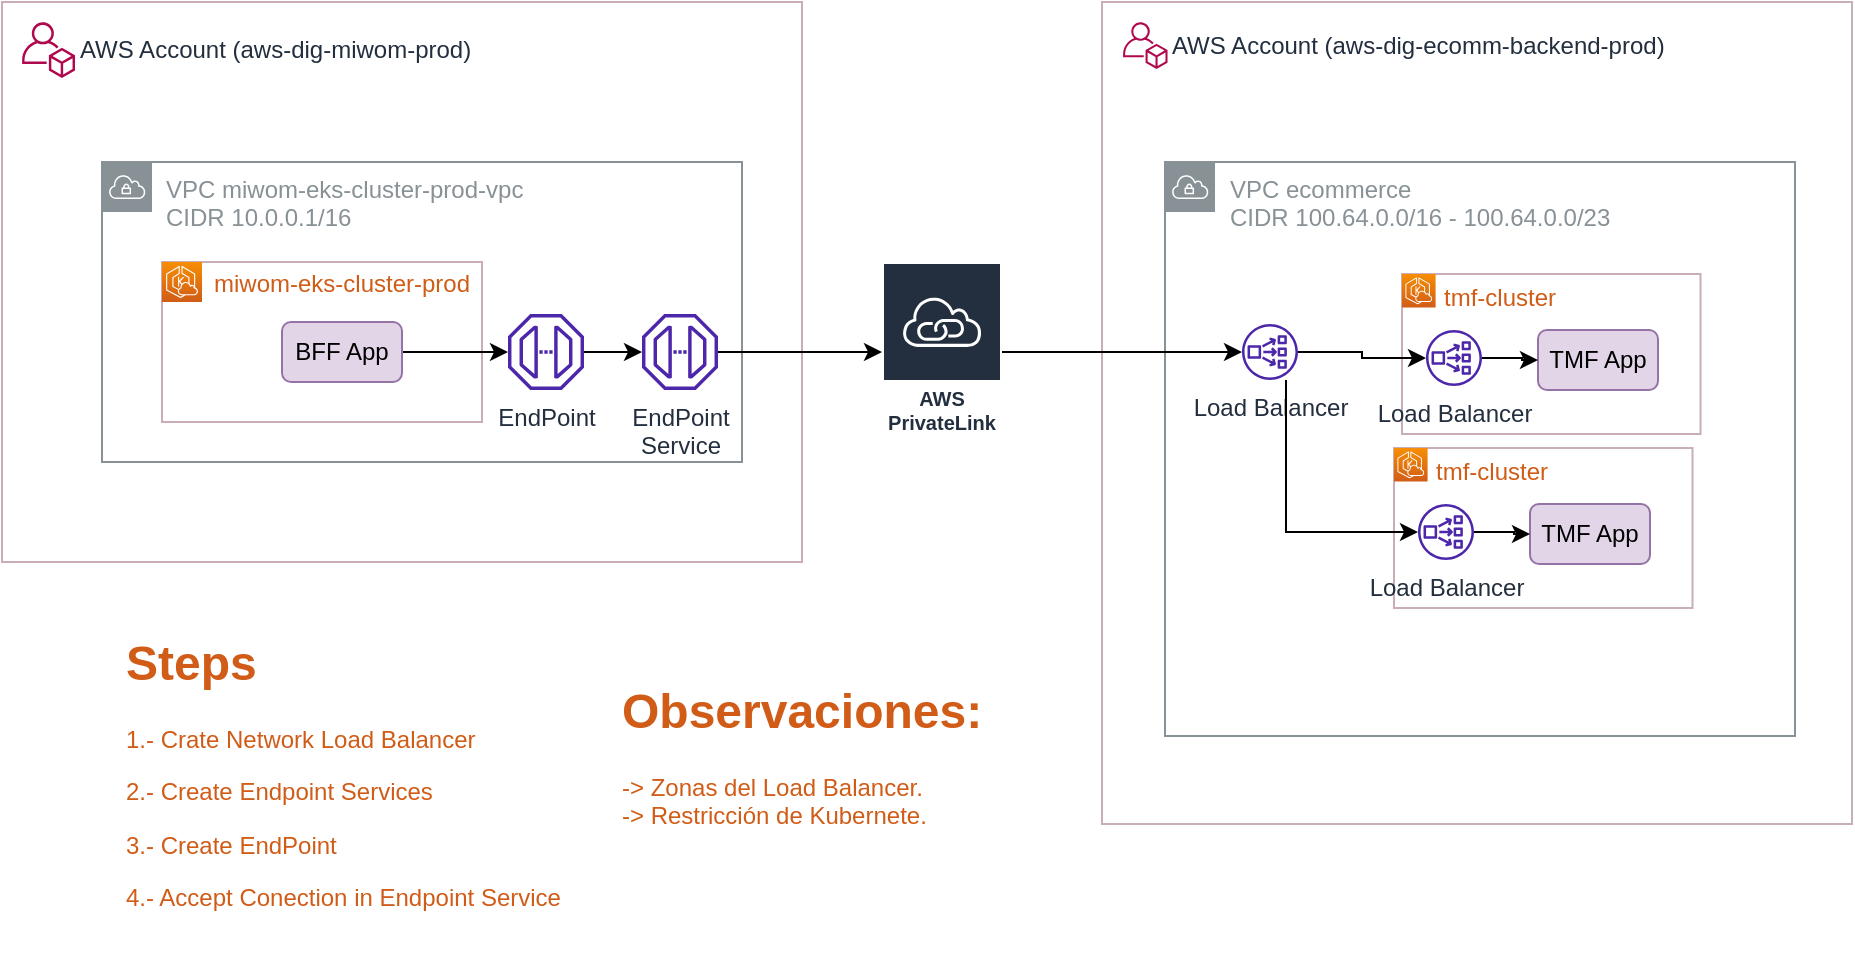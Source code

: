 <mxfile version="17.4.2" type="device"><diagram id="Us6g1n3ecdEzSzaXCxhv" name="Página-1"><mxGraphModel dx="1634" dy="539" grid="0" gridSize="10" guides="1" tooltips="1" connect="1" arrows="1" fold="1" page="0" pageScale="1" pageWidth="827" pageHeight="1169" math="0" shadow="0"><root><mxCell id="0"/><mxCell id="1" parent="0"/><mxCell id="lEa4U84q9UOJ00OEIyoQ-2" value="" style="rounded=0;whiteSpace=wrap;html=1;strokeColor=#C9AEB9;" vertex="1" parent="1"><mxGeometry x="-4" y="98" width="400" height="280" as="geometry"/></mxCell><mxCell id="lEa4U84q9UOJ00OEIyoQ-1" value="AWS Account (aws-dig-miwom-prod)" style="sketch=0;outlineConnect=0;fontColor=#232F3E;gradientColor=none;fillColor=#B0084D;strokeColor=none;dashed=0;verticalLabelPosition=middle;verticalAlign=middle;align=left;html=1;fontSize=12;fontStyle=0;aspect=fixed;pointerEvents=1;shape=mxgraph.aws4.organizations_account;labelPosition=right;" vertex="1" parent="1"><mxGeometry x="6" y="108" width="26.56" height="28" as="geometry"/></mxCell><mxCell id="lEa4U84q9UOJ00OEIyoQ-7" value="VPC&amp;nbsp;miwom-eks-cluster-prod-vpc &lt;br&gt;CIDR 10.0.0.1/16" style="sketch=0;outlineConnect=0;gradientColor=none;html=1;whiteSpace=wrap;fontSize=12;fontStyle=0;shape=mxgraph.aws4.group;grIcon=mxgraph.aws4.group_vpc;strokeColor=#879196;fillColor=none;verticalAlign=top;align=left;spacingLeft=30;fontColor=#879196;dashed=0;" vertex="1" parent="1"><mxGeometry x="46" y="178" width="320" height="150" as="geometry"/></mxCell><mxCell id="lEa4U84q9UOJ00OEIyoQ-11" value="miwom-eks-cluster-prod" style="rounded=0;whiteSpace=wrap;html=1;strokeColor=#C9AEB9;align=left;verticalAlign=top;spacing=-1;spacingLeft=27;fontColor=#D05C17;" vertex="1" parent="1"><mxGeometry x="76" y="228" width="160" height="80" as="geometry"/></mxCell><mxCell id="lEa4U84q9UOJ00OEIyoQ-9" value="" style="sketch=0;points=[[0,0,0],[0.25,0,0],[0.5,0,0],[0.75,0,0],[1,0,0],[0,1,0],[0.25,1,0],[0.5,1,0],[0.75,1,0],[1,1,0],[0,0.25,0],[0,0.5,0],[0,0.75,0],[1,0.25,0],[1,0.5,0],[1,0.75,0]];outlineConnect=0;fontColor=#232F3E;gradientColor=#F78E04;gradientDirection=north;fillColor=#D05C17;strokeColor=#ffffff;dashed=0;verticalLabelPosition=bottom;verticalAlign=top;align=center;html=1;fontSize=12;fontStyle=0;aspect=fixed;shape=mxgraph.aws4.resourceIcon;resIcon=mxgraph.aws4.eks_cloud;" vertex="1" parent="1"><mxGeometry x="76" y="228" width="20" height="20" as="geometry"/></mxCell><mxCell id="lEa4U84q9UOJ00OEIyoQ-29" style="edgeStyle=orthogonalEdgeStyle;rounded=0;orthogonalLoop=1;jettySize=auto;html=1;fontColor=#D05C17;" edge="1" parent="1" source="lEa4U84q9UOJ00OEIyoQ-18" target="lEa4U84q9UOJ00OEIyoQ-28"><mxGeometry relative="1" as="geometry"/></mxCell><mxCell id="lEa4U84q9UOJ00OEIyoQ-18" value="EndPoint" style="sketch=0;outlineConnect=0;fontColor=#232F3E;gradientColor=none;fillColor=#4D27AA;strokeColor=none;dashed=0;verticalLabelPosition=bottom;verticalAlign=top;align=center;html=1;fontSize=12;fontStyle=0;aspect=fixed;pointerEvents=1;shape=mxgraph.aws4.endpoint;" vertex="1" parent="1"><mxGeometry x="249" y="254" width="38" height="38" as="geometry"/></mxCell><mxCell id="lEa4U84q9UOJ00OEIyoQ-19" value="AWS PrivateLink" style="sketch=0;outlineConnect=0;fontColor=#232F3E;gradientColor=none;strokeColor=#ffffff;fillColor=#232F3E;dashed=0;verticalLabelPosition=middle;verticalAlign=bottom;align=center;html=1;whiteSpace=wrap;fontSize=10;fontStyle=1;spacing=3;shape=mxgraph.aws4.productIcon;prIcon=mxgraph.aws4.privatelink;" vertex="1" parent="1"><mxGeometry x="436" y="228" width="60" height="90" as="geometry"/></mxCell><mxCell id="lEa4U84q9UOJ00OEIyoQ-24" style="edgeStyle=orthogonalEdgeStyle;rounded=0;orthogonalLoop=1;jettySize=auto;html=1;" edge="1" parent="1" source="lEa4U84q9UOJ00OEIyoQ-23" target="lEa4U84q9UOJ00OEIyoQ-18"><mxGeometry relative="1" as="geometry"/></mxCell><mxCell id="lEa4U84q9UOJ00OEIyoQ-23" value="BFF App" style="rounded=1;whiteSpace=wrap;html=1;strokeColor=#9673a6;fillColor=#e1d5e7;" vertex="1" parent="1"><mxGeometry x="136" y="258" width="60" height="30" as="geometry"/></mxCell><mxCell id="lEa4U84q9UOJ00OEIyoQ-27" value="&lt;h1&gt;Steps&lt;/h1&gt;&lt;p&gt;1.- Crate Network Load Balancer&lt;/p&gt;&lt;p&gt;2.- Create Endpoint Services&lt;/p&gt;&lt;p&gt;3.- Create EndPoint&lt;/p&gt;&lt;p&gt;4.- Accept Conection in Endpoint Service&amp;nbsp;&lt;/p&gt;" style="text;html=1;strokeColor=none;fillColor=none;spacing=5;spacingTop=-20;whiteSpace=wrap;overflow=hidden;rounded=0;fontColor=#D05C17;" vertex="1" parent="1"><mxGeometry x="53" y="409" width="271" height="151" as="geometry"/></mxCell><mxCell id="lEa4U84q9UOJ00OEIyoQ-30" style="edgeStyle=orthogonalEdgeStyle;rounded=0;orthogonalLoop=1;jettySize=auto;html=1;fontColor=#D05C17;" edge="1" parent="1" source="lEa4U84q9UOJ00OEIyoQ-28" target="lEa4U84q9UOJ00OEIyoQ-19"><mxGeometry relative="1" as="geometry"/></mxCell><mxCell id="lEa4U84q9UOJ00OEIyoQ-28" value="EndPoint&lt;br&gt;Service" style="sketch=0;outlineConnect=0;fontColor=#232F3E;gradientColor=none;fillColor=#4D27AA;strokeColor=none;dashed=0;verticalLabelPosition=bottom;verticalAlign=top;align=center;html=1;fontSize=12;fontStyle=0;aspect=fixed;pointerEvents=1;shape=mxgraph.aws4.endpoint;" vertex="1" parent="1"><mxGeometry x="316" y="254" width="38" height="38" as="geometry"/></mxCell><mxCell id="lEa4U84q9UOJ00OEIyoQ-5" value="" style="rounded=0;whiteSpace=wrap;html=1;strokeColor=#C9AEB9;container=0;" vertex="1" parent="1"><mxGeometry x="546" y="98" width="375" height="411" as="geometry"/></mxCell><mxCell id="lEa4U84q9UOJ00OEIyoQ-6" value="AWS Account (aws-dig-ecomm-backend-prod)" style="sketch=0;outlineConnect=0;fontColor=#232F3E;gradientColor=none;fillColor=#B0084D;strokeColor=none;dashed=0;verticalLabelPosition=middle;verticalAlign=middle;align=left;html=1;fontSize=12;fontStyle=0;aspect=fixed;pointerEvents=1;shape=mxgraph.aws4.organizations_account;labelPosition=right;container=0;" vertex="1" parent="1"><mxGeometry x="556.5" y="108" width="22.31" height="23.52" as="geometry"/></mxCell><mxCell id="lEa4U84q9UOJ00OEIyoQ-8" value="VPC&amp;nbsp;ecommerce&lt;br&gt;CIDR&amp;nbsp;100.64.0.0/16 -&amp;nbsp;100.64.0.0/23" style="sketch=0;outlineConnect=0;gradientColor=none;html=1;whiteSpace=wrap;fontSize=12;fontStyle=0;shape=mxgraph.aws4.group;grIcon=mxgraph.aws4.group_vpc;strokeColor=#879196;fillColor=none;verticalAlign=top;align=left;spacingLeft=30;fontColor=#879196;dashed=0;container=0;" vertex="1" parent="1"><mxGeometry x="577.5" y="178" width="315" height="287" as="geometry"/></mxCell><mxCell id="lEa4U84q9UOJ00OEIyoQ-14" value="tmf-cluster" style="rounded=0;whiteSpace=wrap;html=1;strokeColor=#C9AEB9;align=left;verticalAlign=top;spacingLeft=21;spacing=0;fontColor=#D05C17;fontStyle=0;container=0;" vertex="1" parent="1"><mxGeometry x="696" y="234" width="149.25" height="80" as="geometry"/></mxCell><mxCell id="lEa4U84q9UOJ00OEIyoQ-15" value="" style="sketch=0;points=[[0,0,0],[0.25,0,0],[0.5,0,0],[0.75,0,0],[1,0,0],[0,1,0],[0.25,1,0],[0.5,1,0],[0.75,1,0],[1,1,0],[0,0.25,0],[0,0.5,0],[0,0.75,0],[1,0.25,0],[1,0.5,0],[1,0.75,0]];outlineConnect=0;fontColor=#232F3E;gradientColor=#F78E04;gradientDirection=north;fillColor=#D05C17;strokeColor=#ffffff;dashed=0;verticalLabelPosition=bottom;verticalAlign=top;align=center;html=1;fontSize=12;fontStyle=0;aspect=fixed;shape=mxgraph.aws4.resourceIcon;resIcon=mxgraph.aws4.eks_cloud;container=0;" vertex="1" parent="1"><mxGeometry x="696" y="234" width="16.8" height="16.8" as="geometry"/></mxCell><mxCell id="lEa4U84q9UOJ00OEIyoQ-26" style="edgeStyle=orthogonalEdgeStyle;rounded=0;orthogonalLoop=1;jettySize=auto;html=1;" edge="1" parent="1" source="lEa4U84q9UOJ00OEIyoQ-16" target="lEa4U84q9UOJ00OEIyoQ-32"><mxGeometry relative="1" as="geometry"/></mxCell><mxCell id="lEa4U84q9UOJ00OEIyoQ-16" value="Load Balancer" style="sketch=0;outlineConnect=0;fontColor=#232F3E;gradientColor=none;fillColor=#4D27AA;strokeColor=none;dashed=0;verticalLabelPosition=bottom;verticalAlign=top;align=center;html=1;fontSize=12;fontStyle=0;aspect=fixed;pointerEvents=1;shape=mxgraph.aws4.network_load_balancer;container=0;" vertex="1" parent="1"><mxGeometry x="616" y="259" width="28" height="28" as="geometry"/></mxCell><mxCell id="lEa4U84q9UOJ00OEIyoQ-25" value="TMF App" style="rounded=1;whiteSpace=wrap;html=1;strokeColor=#9673a6;container=0;fillColor=#e1d5e7;" vertex="1" parent="1"><mxGeometry x="764" y="262" width="60" height="30" as="geometry"/></mxCell><mxCell id="lEa4U84q9UOJ00OEIyoQ-20" style="edgeStyle=orthogonalEdgeStyle;rounded=0;orthogonalLoop=1;jettySize=auto;html=1;" edge="1" parent="1" source="lEa4U84q9UOJ00OEIyoQ-19" target="lEa4U84q9UOJ00OEIyoQ-16"><mxGeometry relative="1" as="geometry"/></mxCell><mxCell id="lEa4U84q9UOJ00OEIyoQ-31" value="&lt;h1&gt;Observaciones:&lt;/h1&gt;&lt;div&gt;-&amp;gt; Zonas del Load Balancer.&lt;/div&gt;&lt;div&gt;-&amp;gt; Restricción de Kubernete.&lt;/div&gt;" style="text;html=1;strokeColor=none;fillColor=none;spacing=5;spacingTop=-20;whiteSpace=wrap;overflow=hidden;rounded=0;fontColor=#D05C17;" vertex="1" parent="1"><mxGeometry x="301" y="433" width="271" height="151" as="geometry"/></mxCell><mxCell id="lEa4U84q9UOJ00OEIyoQ-33" style="edgeStyle=orthogonalEdgeStyle;rounded=0;orthogonalLoop=1;jettySize=auto;html=1;fontColor=#D05C17;" edge="1" parent="1" source="lEa4U84q9UOJ00OEIyoQ-32" target="lEa4U84q9UOJ00OEIyoQ-25"><mxGeometry relative="1" as="geometry"/></mxCell><mxCell id="lEa4U84q9UOJ00OEIyoQ-32" value="Load Balancer" style="sketch=0;outlineConnect=0;fontColor=#232F3E;gradientColor=none;fillColor=#4D27AA;strokeColor=none;dashed=0;verticalLabelPosition=bottom;verticalAlign=top;align=center;html=1;fontSize=12;fontStyle=0;aspect=fixed;pointerEvents=1;shape=mxgraph.aws4.network_load_balancer;container=0;" vertex="1" parent="1"><mxGeometry x="708" y="262" width="28" height="28" as="geometry"/></mxCell><mxCell id="lEa4U84q9UOJ00OEIyoQ-34" value="tmf-cluster" style="rounded=0;whiteSpace=wrap;html=1;strokeColor=#C9AEB9;align=left;verticalAlign=top;spacingLeft=21;spacing=0;fontColor=#D05C17;fontStyle=0;container=0;" vertex="1" parent="1"><mxGeometry x="692" y="321" width="149.25" height="80" as="geometry"/></mxCell><mxCell id="lEa4U84q9UOJ00OEIyoQ-35" value="" style="sketch=0;points=[[0,0,0],[0.25,0,0],[0.5,0,0],[0.75,0,0],[1,0,0],[0,1,0],[0.25,1,0],[0.5,1,0],[0.75,1,0],[1,1,0],[0,0.25,0],[0,0.5,0],[0,0.75,0],[1,0.25,0],[1,0.5,0],[1,0.75,0]];outlineConnect=0;fontColor=#232F3E;gradientColor=#F78E04;gradientDirection=north;fillColor=#D05C17;strokeColor=#ffffff;dashed=0;verticalLabelPosition=bottom;verticalAlign=top;align=center;html=1;fontSize=12;fontStyle=0;aspect=fixed;shape=mxgraph.aws4.resourceIcon;resIcon=mxgraph.aws4.eks_cloud;container=0;" vertex="1" parent="1"><mxGeometry x="692" y="321" width="16.8" height="16.8" as="geometry"/></mxCell><mxCell id="lEa4U84q9UOJ00OEIyoQ-36" value="TMF App" style="rounded=1;whiteSpace=wrap;html=1;strokeColor=#9673a6;container=0;fillColor=#e1d5e7;" vertex="1" parent="1"><mxGeometry x="760" y="349" width="60" height="30" as="geometry"/></mxCell><mxCell id="lEa4U84q9UOJ00OEIyoQ-37" style="edgeStyle=orthogonalEdgeStyle;rounded=0;orthogonalLoop=1;jettySize=auto;html=1;fontColor=#D05C17;" edge="1" parent="1" source="lEa4U84q9UOJ00OEIyoQ-38" target="lEa4U84q9UOJ00OEIyoQ-36"><mxGeometry relative="1" as="geometry"/></mxCell><mxCell id="lEa4U84q9UOJ00OEIyoQ-38" value="Load Balancer" style="sketch=0;outlineConnect=0;fontColor=#232F3E;gradientColor=none;fillColor=#4D27AA;strokeColor=none;dashed=0;verticalLabelPosition=bottom;verticalAlign=top;align=center;html=1;fontSize=12;fontStyle=0;aspect=fixed;pointerEvents=1;shape=mxgraph.aws4.network_load_balancer;container=0;" vertex="1" parent="1"><mxGeometry x="704" y="349" width="28" height="28" as="geometry"/></mxCell><mxCell id="lEa4U84q9UOJ00OEIyoQ-41" style="edgeStyle=orthogonalEdgeStyle;rounded=0;orthogonalLoop=1;jettySize=auto;html=1;fontColor=#D05C17;" edge="1" parent="1" source="lEa4U84q9UOJ00OEIyoQ-16" target="lEa4U84q9UOJ00OEIyoQ-38"><mxGeometry relative="1" as="geometry"><Array as="points"><mxPoint x="638" y="363"/></Array></mxGeometry></mxCell></root></mxGraphModel></diagram></mxfile>